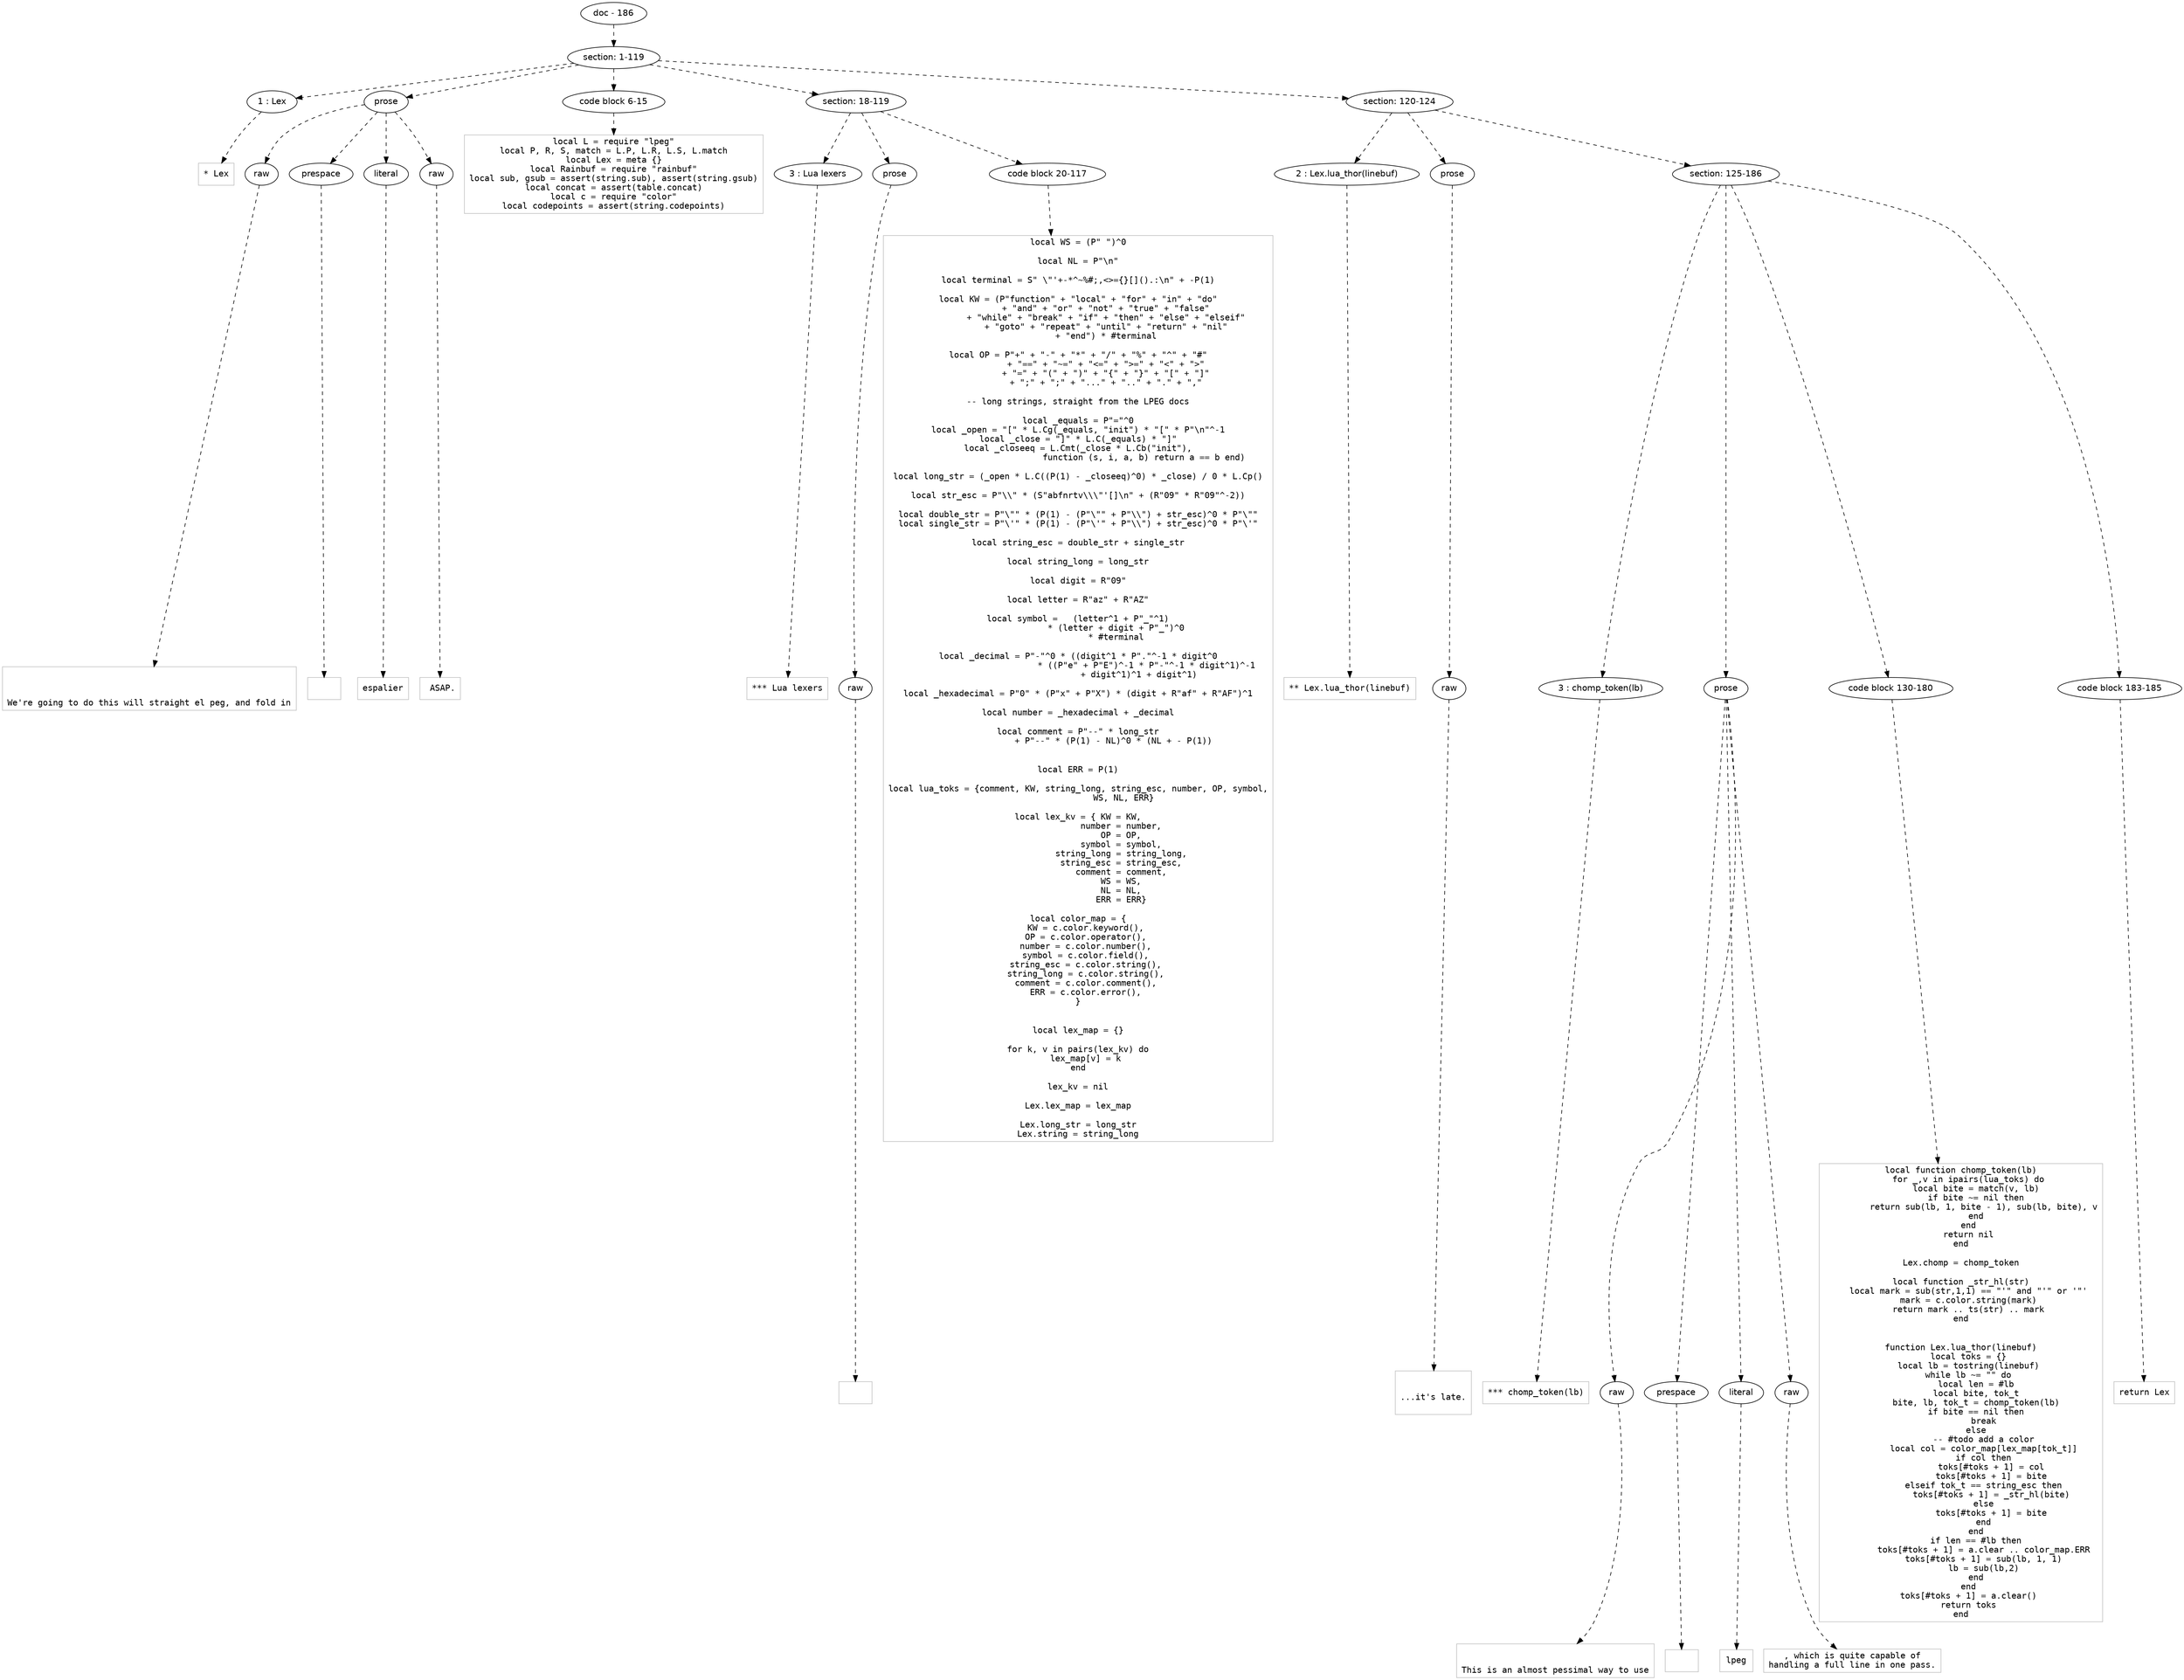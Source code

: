 digraph lpegNode {

node [fontname=Helvetica]
edge [style=dashed]

doc_0 [label="doc - 186"]


doc_0 -> { section_1}
{rank=same; section_1}

section_1 [label="section: 1-119"]


// END RANK doc_0

section_1 -> { header_2 prose_3 codeblock_4 section_5 section_6}
{rank=same; header_2 prose_3 codeblock_4 section_5 section_6}

header_2 [label="1 : Lex"]

prose_3 [label="prose"]

codeblock_4 [label="code block 6-15"]

section_5 [label="section: 18-119"]

section_6 [label="section: 120-124"]


// END RANK section_1

header_2 -> leaf_7
leaf_7  [color=Gray,shape=rectangle,fontname=Inconsolata,label="* Lex"]
// END RANK header_2

prose_3 -> { raw_8 prespace_9 literal_10 raw_11}
{rank=same; raw_8 prespace_9 literal_10 raw_11}

raw_8 [label="raw"]

prespace_9 [label="prespace"]

literal_10 [label="literal"]

raw_11 [label="raw"]


// END RANK prose_3

raw_8 -> leaf_12
leaf_12  [color=Gray,shape=rectangle,fontname=Inconsolata,label="


We're going to do this will straight el peg, and fold in"]
// END RANK raw_8

prespace_9 -> leaf_13
leaf_13  [color=Gray,shape=rectangle,fontname=Inconsolata,label=" "]
// END RANK prespace_9

literal_10 -> leaf_14
leaf_14  [color=Gray,shape=rectangle,fontname=Inconsolata,label="espalier"]
// END RANK literal_10

raw_11 -> leaf_15
leaf_15  [color=Gray,shape=rectangle,fontname=Inconsolata,label=" ASAP.
"]
// END RANK raw_11

codeblock_4 -> leaf_16
leaf_16  [color=Gray,shape=rectangle,fontname=Inconsolata,label="local L = require \"lpeg\"
local P, R, S, match = L.P, L.R, L.S, L.match
local Lex = meta {}
local Rainbuf = require \"rainbuf\"
local sub, gsub = assert(string.sub), assert(string.gsub)
local concat = assert(table.concat)
local c = require \"color\"
local codepoints = assert(string.codepoints)"]
// END RANK codeblock_4

section_5 -> { header_17 prose_18 codeblock_19}
{rank=same; header_17 prose_18 codeblock_19}

header_17 [label="3 : Lua lexers"]

prose_18 [label="prose"]

codeblock_19 [label="code block 20-117"]


// END RANK section_5

header_17 -> leaf_20
leaf_20  [color=Gray,shape=rectangle,fontname=Inconsolata,label="*** Lua lexers"]
// END RANK header_17

prose_18 -> { raw_21}
{rank=same; raw_21}

raw_21 [label="raw"]


// END RANK prose_18

raw_21 -> leaf_22
leaf_22  [color=Gray,shape=rectangle,fontname=Inconsolata,label="
"]
// END RANK raw_21

codeblock_19 -> leaf_23
leaf_23  [color=Gray,shape=rectangle,fontname=Inconsolata,label="local WS = (P\" \")^0

local NL = P\"\\n\"

local terminal = S\" \\\"'+-*^~%#;,<>={}[]().:\\n\" + -P(1)

local KW = (P\"function\" + \"local\" + \"for\" + \"in\" + \"do\"
           + \"and\" + \"or\" + \"not\" + \"true\" + \"false\"
           + \"while\" + \"break\" + \"if\" + \"then\" + \"else\" + \"elseif\"
           + \"goto\" + \"repeat\" + \"until\" + \"return\" + \"nil\"
           + \"end\") * #terminal

local OP = P\"+\" + \"-\" + \"*\" + \"/\" + \"%\" + \"^\" + \"#\"
           + \"==\" + \"~=\" + \"<=\" + \">=\" + \"<\" + \">\"
           + \"=\" + \"(\" + \")\" + \"{\" + \"}\" + \"[\" + \"]\"
           + \";\" + \";\" + \"...\" + \"..\" + \".\" + \",\"

-- long strings, straight from the LPEG docs

local _equals = P\"=\"^0
local _open = \"[\" * L.Cg(_equals, \"init\") * \"[\" * P\"\\n\"^-1
local _close = \"]\" * L.C(_equals) * \"]\"
local _closeeq = L.Cmt(_close * L.Cb(\"init\"),
                          function (s, i, a, b) return a == b end)

local long_str = (_open * L.C((P(1) - _closeeq)^0) * _close) / 0 * L.Cp()

local str_esc = P\"\\\\\" * (S\"abfnrtv\\\\\\\"'[]\\n\" + (R\"09\" * R\"09\"^-2))

local double_str = P\"\\\"\" * (P(1) - (P\"\\\"\" + P\"\\\\\") + str_esc)^0 * P\"\\\"\"
local single_str = P\"\\'\" * (P(1) - (P\"\\'\" + P\"\\\\\") + str_esc)^0 * P\"\\'\"

local string_esc = double_str + single_str

local string_long = long_str

local digit = R\"09\"

local letter = R\"az\" + R\"AZ\"

local symbol =   (letter^1 + P\"_\"^1)
               * (letter + digit + P\"_\")^0
               * #terminal

local _decimal = P\"-\"^0 * ((digit^1 * P\".\"^-1 * digit^0
                           * ((P\"e\" + P\"E\")^-1 * P\"-\"^-1 * digit^1)^-1
                        + digit^1)^1 + digit^1)

local _hexadecimal = P\"0\" * (P\"x\" + P\"X\") * (digit + R\"af\" + R\"AF\")^1

local number = _hexadecimal + _decimal

local comment = P\"--\" * long_str
              + P\"--\" * (P(1) - NL)^0 * (NL + - P(1))


local ERR = P(1)

local lua_toks = {comment, KW, string_long, string_esc, number, OP, symbol,
                  WS, NL, ERR}

local lex_kv = { KW = KW,
                 number = number,
                 OP = OP,
                 symbol = symbol,
                 string_long = string_long,
                 string_esc = string_esc,
                 comment = comment,
                 WS = WS,
                 NL = NL,
                 ERR = ERR}

local color_map = {
   KW = c.color.keyword(),
   OP = c.color.operator(),
   number = c.color.number(),
   symbol = c.color.field(),
   string_esc = c.color.string(),
   string_long = c.color.string(),
   comment = c.color.comment(),
   ERR = c.color.error(),
}


local lex_map = {}

for k, v in pairs(lex_kv) do
   lex_map[v] = k
end

lex_kv = nil

Lex.lex_map = lex_map

Lex.long_str = long_str
Lex.string = string_long"]
// END RANK codeblock_19

section_6 -> { header_24 prose_25 section_26}
{rank=same; header_24 prose_25 section_26}

header_24 [label="2 : Lex.lua_thor(linebuf)"]

prose_25 [label="prose"]

section_26 [label="section: 125-186"]


// END RANK section_6

header_24 -> leaf_27
leaf_27  [color=Gray,shape=rectangle,fontname=Inconsolata,label="** Lex.lua_thor(linebuf)"]
// END RANK header_24

prose_25 -> { raw_28}
{rank=same; raw_28}

raw_28 [label="raw"]


// END RANK prose_25

raw_28 -> leaf_29
leaf_29  [color=Gray,shape=rectangle,fontname=Inconsolata,label="

...it's late.

"]
// END RANK raw_28

section_26 -> { header_30 prose_31 codeblock_32 codeblock_33}
{rank=same; header_30 prose_31 codeblock_32 codeblock_33}

header_30 [label="3 : chomp_token(lb)"]

prose_31 [label="prose"]

codeblock_32 [label="code block 130-180"]

codeblock_33 [label="code block 183-185"]


// END RANK section_26

header_30 -> leaf_34
leaf_34  [color=Gray,shape=rectangle,fontname=Inconsolata,label="*** chomp_token(lb)"]
// END RANK header_30

prose_31 -> { raw_35 prespace_36 literal_37 raw_38}
{rank=same; raw_35 prespace_36 literal_37 raw_38}

raw_35 [label="raw"]

prespace_36 [label="prespace"]

literal_37 [label="literal"]

raw_38 [label="raw"]


// END RANK prose_31

raw_35 -> leaf_39
leaf_39  [color=Gray,shape=rectangle,fontname=Inconsolata,label="

This is an almost pessimal way to use"]
// END RANK raw_35

prespace_36 -> leaf_40
leaf_40  [color=Gray,shape=rectangle,fontname=Inconsolata,label=" "]
// END RANK prespace_36

literal_37 -> leaf_41
leaf_41  [color=Gray,shape=rectangle,fontname=Inconsolata,label="lpeg"]
// END RANK literal_37

raw_38 -> leaf_42
leaf_42  [color=Gray,shape=rectangle,fontname=Inconsolata,label=", which is quite capable of
handling a full line in one pass.
"]
// END RANK raw_38

codeblock_32 -> leaf_43
leaf_43  [color=Gray,shape=rectangle,fontname=Inconsolata,label="local function chomp_token(lb)
   for _,v in ipairs(lua_toks) do
      local bite = match(v, lb)
      if bite ~= nil then
         return sub(lb, 1, bite - 1), sub(lb, bite), v
      end
   end
   return nil
end

Lex.chomp = chomp_token

local function _str_hl(str)
   local mark = sub(str,1,1) == \"'\" and \"'\" or '\"'
   mark = c.color.string(mark)
   return mark .. ts(str) .. mark
end


function Lex.lua_thor(linebuf)
   local toks = {}
   local lb = tostring(linebuf)
   while lb ~= \"\" do
      local len = #lb
      local bite, tok_t
      bite, lb, tok_t = chomp_token(lb)
      if bite == nil then
         break
      else
         -- #todo add a color
         local col = color_map[lex_map[tok_t]]
         if col then
            toks[#toks + 1] = col
            toks[#toks + 1] = bite
         elseif tok_t == string_esc then
            toks[#toks + 1] = _str_hl(bite)
         else
            toks[#toks + 1] = bite
         end
      end
      if len == #lb then
         toks[#toks + 1] = a.clear .. color_map.ERR
         toks[#toks + 1] = sub(lb, 1, 1)
         lb = sub(lb,2)
      end
   end
   toks[#toks + 1] = a.clear()
   return toks
end"]
// END RANK codeblock_32

codeblock_33 -> leaf_44
leaf_44  [color=Gray,shape=rectangle,fontname=Inconsolata,label="return Lex"]
// END RANK codeblock_33


}

